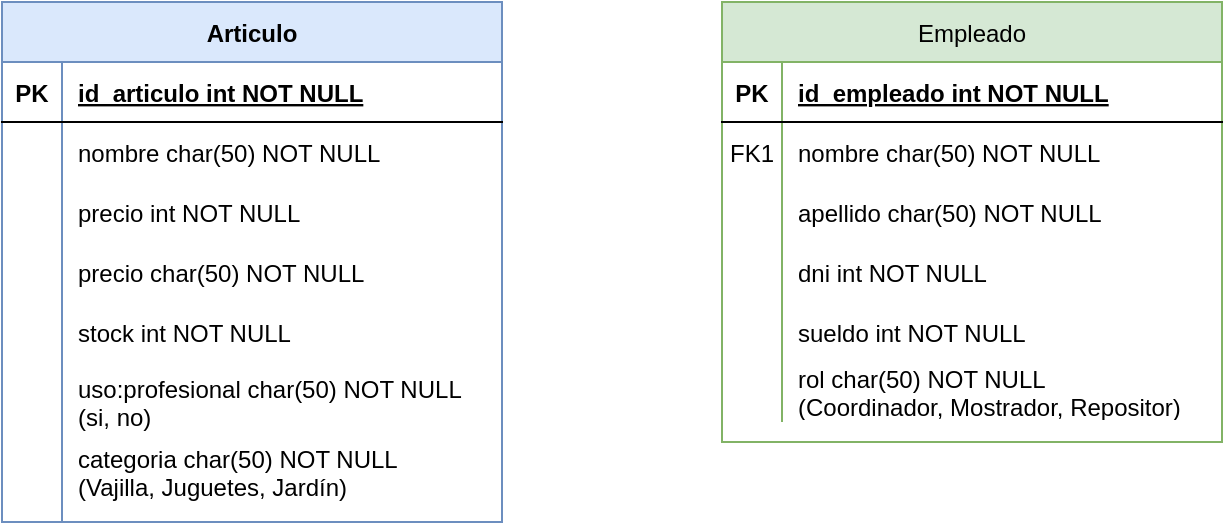 <mxfile version="24.3.1" type="github">
  <diagram id="R2lEEEUBdFMjLlhIrx00" name="Page-1">
    <mxGraphModel dx="880" dy="518" grid="1" gridSize="10" guides="1" tooltips="1" connect="1" arrows="1" fold="1" page="1" pageScale="1" pageWidth="850" pageHeight="1100" math="0" shadow="0" extFonts="Permanent Marker^https://fonts.googleapis.com/css?family=Permanent+Marker">
      <root>
        <mxCell id="0" />
        <mxCell id="1" parent="0" />
        <mxCell id="Yn4OST4N4PZuPPq-I9nD-1" value="Articulo" style="shape=table;startSize=30;container=1;collapsible=1;childLayout=tableLayout;fixedRows=1;rowLines=0;fontStyle=1;align=center;resizeLast=1;fillColor=#dae8fc;strokeColor=#6c8ebf;" vertex="1" parent="1">
          <mxGeometry x="70" width="250" height="260" as="geometry" />
        </mxCell>
        <mxCell id="Yn4OST4N4PZuPPq-I9nD-2" value="" style="shape=partialRectangle;collapsible=0;dropTarget=0;pointerEvents=0;fillColor=none;points=[[0,0.5],[1,0.5]];portConstraint=eastwest;top=0;left=0;right=0;bottom=1;" vertex="1" parent="Yn4OST4N4PZuPPq-I9nD-1">
          <mxGeometry y="30" width="250" height="30" as="geometry" />
        </mxCell>
        <mxCell id="Yn4OST4N4PZuPPq-I9nD-3" value="PK" style="shape=partialRectangle;overflow=hidden;connectable=0;fillColor=none;top=0;left=0;bottom=0;right=0;fontStyle=1;" vertex="1" parent="Yn4OST4N4PZuPPq-I9nD-2">
          <mxGeometry width="30" height="30" as="geometry">
            <mxRectangle width="30" height="30" as="alternateBounds" />
          </mxGeometry>
        </mxCell>
        <mxCell id="Yn4OST4N4PZuPPq-I9nD-4" value="id_articulo int NOT NULL " style="shape=partialRectangle;overflow=hidden;connectable=0;fillColor=none;top=0;left=0;bottom=0;right=0;align=left;spacingLeft=6;fontStyle=5;" vertex="1" parent="Yn4OST4N4PZuPPq-I9nD-2">
          <mxGeometry x="30" width="220" height="30" as="geometry">
            <mxRectangle width="220" height="30" as="alternateBounds" />
          </mxGeometry>
        </mxCell>
        <mxCell id="Yn4OST4N4PZuPPq-I9nD-5" value="" style="shape=partialRectangle;collapsible=0;dropTarget=0;pointerEvents=0;fillColor=none;points=[[0,0.5],[1,0.5]];portConstraint=eastwest;top=0;left=0;right=0;bottom=0;" vertex="1" parent="Yn4OST4N4PZuPPq-I9nD-1">
          <mxGeometry y="60" width="250" height="30" as="geometry" />
        </mxCell>
        <mxCell id="Yn4OST4N4PZuPPq-I9nD-6" value="" style="shape=partialRectangle;overflow=hidden;connectable=0;fillColor=none;top=0;left=0;bottom=0;right=0;" vertex="1" parent="Yn4OST4N4PZuPPq-I9nD-5">
          <mxGeometry width="30" height="30" as="geometry">
            <mxRectangle width="30" height="30" as="alternateBounds" />
          </mxGeometry>
        </mxCell>
        <mxCell id="Yn4OST4N4PZuPPq-I9nD-7" value="nombre char(50) NOT NULL" style="shape=partialRectangle;overflow=hidden;connectable=0;fillColor=none;top=0;left=0;bottom=0;right=0;align=left;spacingLeft=6;" vertex="1" parent="Yn4OST4N4PZuPPq-I9nD-5">
          <mxGeometry x="30" width="220" height="30" as="geometry">
            <mxRectangle width="220" height="30" as="alternateBounds" />
          </mxGeometry>
        </mxCell>
        <mxCell id="Yn4OST4N4PZuPPq-I9nD-8" value="" style="shape=partialRectangle;collapsible=0;dropTarget=0;pointerEvents=0;fillColor=none;points=[[0,0.5],[1,0.5]];portConstraint=eastwest;top=0;left=0;right=0;bottom=0;" vertex="1" parent="Yn4OST4N4PZuPPq-I9nD-1">
          <mxGeometry y="90" width="250" height="30" as="geometry" />
        </mxCell>
        <mxCell id="Yn4OST4N4PZuPPq-I9nD-9" value="" style="shape=partialRectangle;overflow=hidden;connectable=0;fillColor=none;top=0;left=0;bottom=0;right=0;" vertex="1" parent="Yn4OST4N4PZuPPq-I9nD-8">
          <mxGeometry width="30" height="30" as="geometry">
            <mxRectangle width="30" height="30" as="alternateBounds" />
          </mxGeometry>
        </mxCell>
        <mxCell id="Yn4OST4N4PZuPPq-I9nD-10" value="precio int NOT NULL" style="shape=partialRectangle;overflow=hidden;connectable=0;fillColor=none;top=0;left=0;bottom=0;right=0;align=left;spacingLeft=6;" vertex="1" parent="Yn4OST4N4PZuPPq-I9nD-8">
          <mxGeometry x="30" width="220" height="30" as="geometry">
            <mxRectangle width="220" height="30" as="alternateBounds" />
          </mxGeometry>
        </mxCell>
        <mxCell id="Yn4OST4N4PZuPPq-I9nD-11" value="" style="shape=partialRectangle;collapsible=0;dropTarget=0;pointerEvents=0;fillColor=none;points=[[0,0.5],[1,0.5]];portConstraint=eastwest;top=0;left=0;right=0;bottom=0;" vertex="1" parent="Yn4OST4N4PZuPPq-I9nD-1">
          <mxGeometry y="120" width="250" height="30" as="geometry" />
        </mxCell>
        <mxCell id="Yn4OST4N4PZuPPq-I9nD-12" value="" style="shape=partialRectangle;overflow=hidden;connectable=0;fillColor=none;top=0;left=0;bottom=0;right=0;" vertex="1" parent="Yn4OST4N4PZuPPq-I9nD-11">
          <mxGeometry width="30" height="30" as="geometry">
            <mxRectangle width="30" height="30" as="alternateBounds" />
          </mxGeometry>
        </mxCell>
        <mxCell id="Yn4OST4N4PZuPPq-I9nD-13" value="precio char(50) NOT NULL" style="shape=partialRectangle;overflow=hidden;connectable=0;fillColor=none;top=0;left=0;bottom=0;right=0;align=left;spacingLeft=6;" vertex="1" parent="Yn4OST4N4PZuPPq-I9nD-11">
          <mxGeometry x="30" width="220" height="30" as="geometry">
            <mxRectangle width="220" height="30" as="alternateBounds" />
          </mxGeometry>
        </mxCell>
        <mxCell id="Yn4OST4N4PZuPPq-I9nD-14" value="" style="shape=partialRectangle;collapsible=0;dropTarget=0;pointerEvents=0;fillColor=none;points=[[0,0.5],[1,0.5]];portConstraint=eastwest;top=0;left=0;right=0;bottom=0;" vertex="1" parent="Yn4OST4N4PZuPPq-I9nD-1">
          <mxGeometry y="150" width="250" height="30" as="geometry" />
        </mxCell>
        <mxCell id="Yn4OST4N4PZuPPq-I9nD-15" value="" style="shape=partialRectangle;overflow=hidden;connectable=0;fillColor=none;top=0;left=0;bottom=0;right=0;" vertex="1" parent="Yn4OST4N4PZuPPq-I9nD-14">
          <mxGeometry width="30" height="30" as="geometry">
            <mxRectangle width="30" height="30" as="alternateBounds" />
          </mxGeometry>
        </mxCell>
        <mxCell id="Yn4OST4N4PZuPPq-I9nD-16" value="stock int NOT NULL" style="shape=partialRectangle;overflow=hidden;connectable=0;fillColor=none;top=0;left=0;bottom=0;right=0;align=left;spacingLeft=6;" vertex="1" parent="Yn4OST4N4PZuPPq-I9nD-14">
          <mxGeometry x="30" width="220" height="30" as="geometry">
            <mxRectangle width="220" height="30" as="alternateBounds" />
          </mxGeometry>
        </mxCell>
        <mxCell id="Yn4OST4N4PZuPPq-I9nD-57" value="" style="shape=partialRectangle;collapsible=0;dropTarget=0;pointerEvents=0;fillColor=none;points=[[0,0.5],[1,0.5]];portConstraint=eastwest;top=0;left=0;right=0;bottom=0;" vertex="1" parent="Yn4OST4N4PZuPPq-I9nD-1">
          <mxGeometry y="180" width="250" height="40" as="geometry" />
        </mxCell>
        <mxCell id="Yn4OST4N4PZuPPq-I9nD-58" value="" style="shape=partialRectangle;overflow=hidden;connectable=0;fillColor=none;top=0;left=0;bottom=0;right=0;" vertex="1" parent="Yn4OST4N4PZuPPq-I9nD-57">
          <mxGeometry width="30" height="40" as="geometry">
            <mxRectangle width="30" height="40" as="alternateBounds" />
          </mxGeometry>
        </mxCell>
        <mxCell id="Yn4OST4N4PZuPPq-I9nD-59" value="uso:profesional char(50) NOT NULL&#xa;(si, no)" style="shape=partialRectangle;overflow=hidden;connectable=0;fillColor=none;top=0;left=0;bottom=0;right=0;align=left;spacingLeft=6;" vertex="1" parent="Yn4OST4N4PZuPPq-I9nD-57">
          <mxGeometry x="30" width="220" height="40" as="geometry">
            <mxRectangle width="220" height="40" as="alternateBounds" />
          </mxGeometry>
        </mxCell>
        <mxCell id="Yn4OST4N4PZuPPq-I9nD-60" value="" style="shape=partialRectangle;collapsible=0;dropTarget=0;pointerEvents=0;fillColor=none;points=[[0,0.5],[1,0.5]];portConstraint=eastwest;top=0;left=0;right=0;bottom=0;" vertex="1" parent="Yn4OST4N4PZuPPq-I9nD-1">
          <mxGeometry y="220" width="250" height="40" as="geometry" />
        </mxCell>
        <mxCell id="Yn4OST4N4PZuPPq-I9nD-61" value="" style="shape=partialRectangle;overflow=hidden;connectable=0;fillColor=none;top=0;left=0;bottom=0;right=0;" vertex="1" parent="Yn4OST4N4PZuPPq-I9nD-60">
          <mxGeometry width="30" height="40" as="geometry">
            <mxRectangle width="30" height="40" as="alternateBounds" />
          </mxGeometry>
        </mxCell>
        <mxCell id="Yn4OST4N4PZuPPq-I9nD-62" value="categoria char(50) NOT NULL&#xa;(Vajilla, Juguetes, Jardín)&#xa;" style="shape=partialRectangle;overflow=hidden;connectable=0;fillColor=none;top=0;left=0;bottom=0;right=0;align=left;spacingLeft=6;" vertex="1" parent="Yn4OST4N4PZuPPq-I9nD-60">
          <mxGeometry x="30" width="220" height="40" as="geometry">
            <mxRectangle width="220" height="40" as="alternateBounds" />
          </mxGeometry>
        </mxCell>
        <mxCell id="Yn4OST4N4PZuPPq-I9nD-17" value="Empleado" style="shape=table;startSize=30;container=1;collapsible=1;childLayout=tableLayout;fixedRows=1;rowLines=0;fontStyle=0;align=center;resizeLast=1;fillColor=#d5e8d4;strokeColor=#82b366;" vertex="1" parent="1">
          <mxGeometry x="430" width="250" height="220" as="geometry" />
        </mxCell>
        <mxCell id="Yn4OST4N4PZuPPq-I9nD-18" value="" style="shape=partialRectangle;collapsible=0;dropTarget=0;pointerEvents=0;fillColor=none;points=[[0,0.5],[1,0.5]];portConstraint=eastwest;top=0;left=0;right=0;bottom=1;" vertex="1" parent="Yn4OST4N4PZuPPq-I9nD-17">
          <mxGeometry y="30" width="250" height="30" as="geometry" />
        </mxCell>
        <mxCell id="Yn4OST4N4PZuPPq-I9nD-19" value="PK" style="shape=partialRectangle;overflow=hidden;connectable=0;fillColor=none;top=0;left=0;bottom=0;right=0;fontStyle=1;" vertex="1" parent="Yn4OST4N4PZuPPq-I9nD-18">
          <mxGeometry width="30" height="30" as="geometry">
            <mxRectangle width="30" height="30" as="alternateBounds" />
          </mxGeometry>
        </mxCell>
        <mxCell id="Yn4OST4N4PZuPPq-I9nD-20" value="id_empleado int NOT NULL " style="shape=partialRectangle;overflow=hidden;connectable=0;fillColor=none;top=0;left=0;bottom=0;right=0;align=left;spacingLeft=6;fontStyle=5;" vertex="1" parent="Yn4OST4N4PZuPPq-I9nD-18">
          <mxGeometry x="30" width="220" height="30" as="geometry">
            <mxRectangle width="220" height="30" as="alternateBounds" />
          </mxGeometry>
        </mxCell>
        <mxCell id="Yn4OST4N4PZuPPq-I9nD-21" value="" style="shape=partialRectangle;collapsible=0;dropTarget=0;pointerEvents=0;fillColor=none;points=[[0,0.5],[1,0.5]];portConstraint=eastwest;top=0;left=0;right=0;bottom=0;" vertex="1" parent="Yn4OST4N4PZuPPq-I9nD-17">
          <mxGeometry y="60" width="250" height="30" as="geometry" />
        </mxCell>
        <mxCell id="Yn4OST4N4PZuPPq-I9nD-22" value="FK1" style="shape=partialRectangle;overflow=hidden;connectable=0;fillColor=none;top=0;left=0;bottom=0;right=0;" vertex="1" parent="Yn4OST4N4PZuPPq-I9nD-21">
          <mxGeometry width="30" height="30" as="geometry">
            <mxRectangle width="30" height="30" as="alternateBounds" />
          </mxGeometry>
        </mxCell>
        <mxCell id="Yn4OST4N4PZuPPq-I9nD-23" value="nombre char(50) NOT NULL" style="shape=partialRectangle;overflow=hidden;connectable=0;fillColor=none;top=0;left=0;bottom=0;right=0;align=left;spacingLeft=6;" vertex="1" parent="Yn4OST4N4PZuPPq-I9nD-21">
          <mxGeometry x="30" width="220" height="30" as="geometry">
            <mxRectangle width="220" height="30" as="alternateBounds" />
          </mxGeometry>
        </mxCell>
        <mxCell id="Yn4OST4N4PZuPPq-I9nD-24" value="" style="shape=partialRectangle;collapsible=0;dropTarget=0;pointerEvents=0;fillColor=none;points=[[0,0.5],[1,0.5]];portConstraint=eastwest;top=0;left=0;right=0;bottom=0;" vertex="1" parent="Yn4OST4N4PZuPPq-I9nD-17">
          <mxGeometry y="90" width="250" height="30" as="geometry" />
        </mxCell>
        <mxCell id="Yn4OST4N4PZuPPq-I9nD-25" value="" style="shape=partialRectangle;overflow=hidden;connectable=0;fillColor=none;top=0;left=0;bottom=0;right=0;" vertex="1" parent="Yn4OST4N4PZuPPq-I9nD-24">
          <mxGeometry width="30" height="30" as="geometry">
            <mxRectangle width="30" height="30" as="alternateBounds" />
          </mxGeometry>
        </mxCell>
        <mxCell id="Yn4OST4N4PZuPPq-I9nD-26" value="apellido char(50) NOT NULL" style="shape=partialRectangle;overflow=hidden;connectable=0;fillColor=none;top=0;left=0;bottom=0;right=0;align=left;spacingLeft=6;" vertex="1" parent="Yn4OST4N4PZuPPq-I9nD-24">
          <mxGeometry x="30" width="220" height="30" as="geometry">
            <mxRectangle width="220" height="30" as="alternateBounds" />
          </mxGeometry>
        </mxCell>
        <mxCell id="Yn4OST4N4PZuPPq-I9nD-27" value="" style="shape=partialRectangle;collapsible=0;dropTarget=0;pointerEvents=0;fillColor=none;points=[[0,0.5],[1,0.5]];portConstraint=eastwest;top=0;left=0;right=0;bottom=0;" vertex="1" parent="Yn4OST4N4PZuPPq-I9nD-17">
          <mxGeometry y="120" width="250" height="30" as="geometry" />
        </mxCell>
        <mxCell id="Yn4OST4N4PZuPPq-I9nD-28" value="" style="shape=partialRectangle;overflow=hidden;connectable=0;fillColor=none;top=0;left=0;bottom=0;right=0;" vertex="1" parent="Yn4OST4N4PZuPPq-I9nD-27">
          <mxGeometry width="30" height="30" as="geometry">
            <mxRectangle width="30" height="30" as="alternateBounds" />
          </mxGeometry>
        </mxCell>
        <mxCell id="Yn4OST4N4PZuPPq-I9nD-29" value="dni int NOT NULL" style="shape=partialRectangle;overflow=hidden;connectable=0;fillColor=none;top=0;left=0;bottom=0;right=0;align=left;spacingLeft=6;" vertex="1" parent="Yn4OST4N4PZuPPq-I9nD-27">
          <mxGeometry x="30" width="220" height="30" as="geometry">
            <mxRectangle width="220" height="30" as="alternateBounds" />
          </mxGeometry>
        </mxCell>
        <mxCell id="Yn4OST4N4PZuPPq-I9nD-30" value="" style="shape=partialRectangle;collapsible=0;dropTarget=0;pointerEvents=0;fillColor=none;points=[[0,0.5],[1,0.5]];portConstraint=eastwest;top=0;left=0;right=0;bottom=0;" vertex="1" parent="Yn4OST4N4PZuPPq-I9nD-17">
          <mxGeometry y="150" width="250" height="30" as="geometry" />
        </mxCell>
        <mxCell id="Yn4OST4N4PZuPPq-I9nD-31" value="" style="shape=partialRectangle;overflow=hidden;connectable=0;fillColor=none;top=0;left=0;bottom=0;right=0;" vertex="1" parent="Yn4OST4N4PZuPPq-I9nD-30">
          <mxGeometry width="30" height="30" as="geometry">
            <mxRectangle width="30" height="30" as="alternateBounds" />
          </mxGeometry>
        </mxCell>
        <mxCell id="Yn4OST4N4PZuPPq-I9nD-32" value="sueldo int NOT NULL" style="shape=partialRectangle;overflow=hidden;connectable=0;fillColor=none;top=0;left=0;bottom=0;right=0;align=left;spacingLeft=6;" vertex="1" parent="Yn4OST4N4PZuPPq-I9nD-30">
          <mxGeometry x="30" width="220" height="30" as="geometry">
            <mxRectangle width="220" height="30" as="alternateBounds" />
          </mxGeometry>
        </mxCell>
        <mxCell id="Yn4OST4N4PZuPPq-I9nD-33" value="" style="shape=partialRectangle;collapsible=0;dropTarget=0;pointerEvents=0;fillColor=none;points=[[0,0.5],[1,0.5]];portConstraint=eastwest;top=0;left=0;right=0;bottom=0;" vertex="1" parent="Yn4OST4N4PZuPPq-I9nD-17">
          <mxGeometry y="180" width="250" height="30" as="geometry" />
        </mxCell>
        <mxCell id="Yn4OST4N4PZuPPq-I9nD-34" value="" style="shape=partialRectangle;overflow=hidden;connectable=0;fillColor=none;top=0;left=0;bottom=0;right=0;" vertex="1" parent="Yn4OST4N4PZuPPq-I9nD-33">
          <mxGeometry width="30" height="30" as="geometry">
            <mxRectangle width="30" height="30" as="alternateBounds" />
          </mxGeometry>
        </mxCell>
        <mxCell id="Yn4OST4N4PZuPPq-I9nD-35" value="rol char(50) NOT NULL&#xa;(Coordinador, Mostrador, Repositor)&#xa;" style="shape=partialRectangle;overflow=hidden;connectable=0;fillColor=none;top=0;left=0;bottom=0;right=0;align=left;spacingLeft=6;" vertex="1" parent="Yn4OST4N4PZuPPq-I9nD-33">
          <mxGeometry x="30" width="220" height="30" as="geometry">
            <mxRectangle width="220" height="30" as="alternateBounds" />
          </mxGeometry>
        </mxCell>
      </root>
    </mxGraphModel>
  </diagram>
</mxfile>
